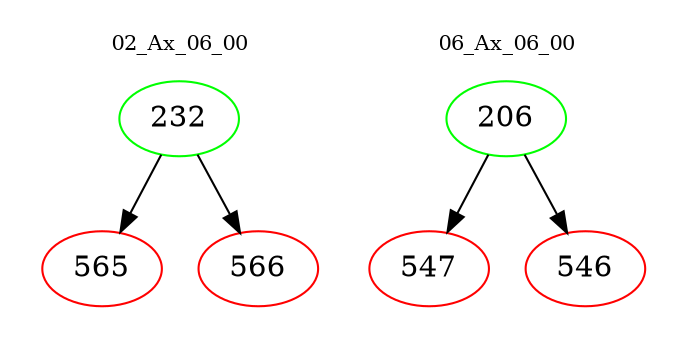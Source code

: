 digraph{
subgraph cluster_0 {
color = white
label = "02_Ax_06_00";
fontsize=10;
T0_232 [label="232", color="green"]
T0_232 -> T0_565 [color="black"]
T0_565 [label="565", color="red"]
T0_232 -> T0_566 [color="black"]
T0_566 [label="566", color="red"]
}
subgraph cluster_1 {
color = white
label = "06_Ax_06_00";
fontsize=10;
T1_206 [label="206", color="green"]
T1_206 -> T1_547 [color="black"]
T1_547 [label="547", color="red"]
T1_206 -> T1_546 [color="black"]
T1_546 [label="546", color="red"]
}
}
